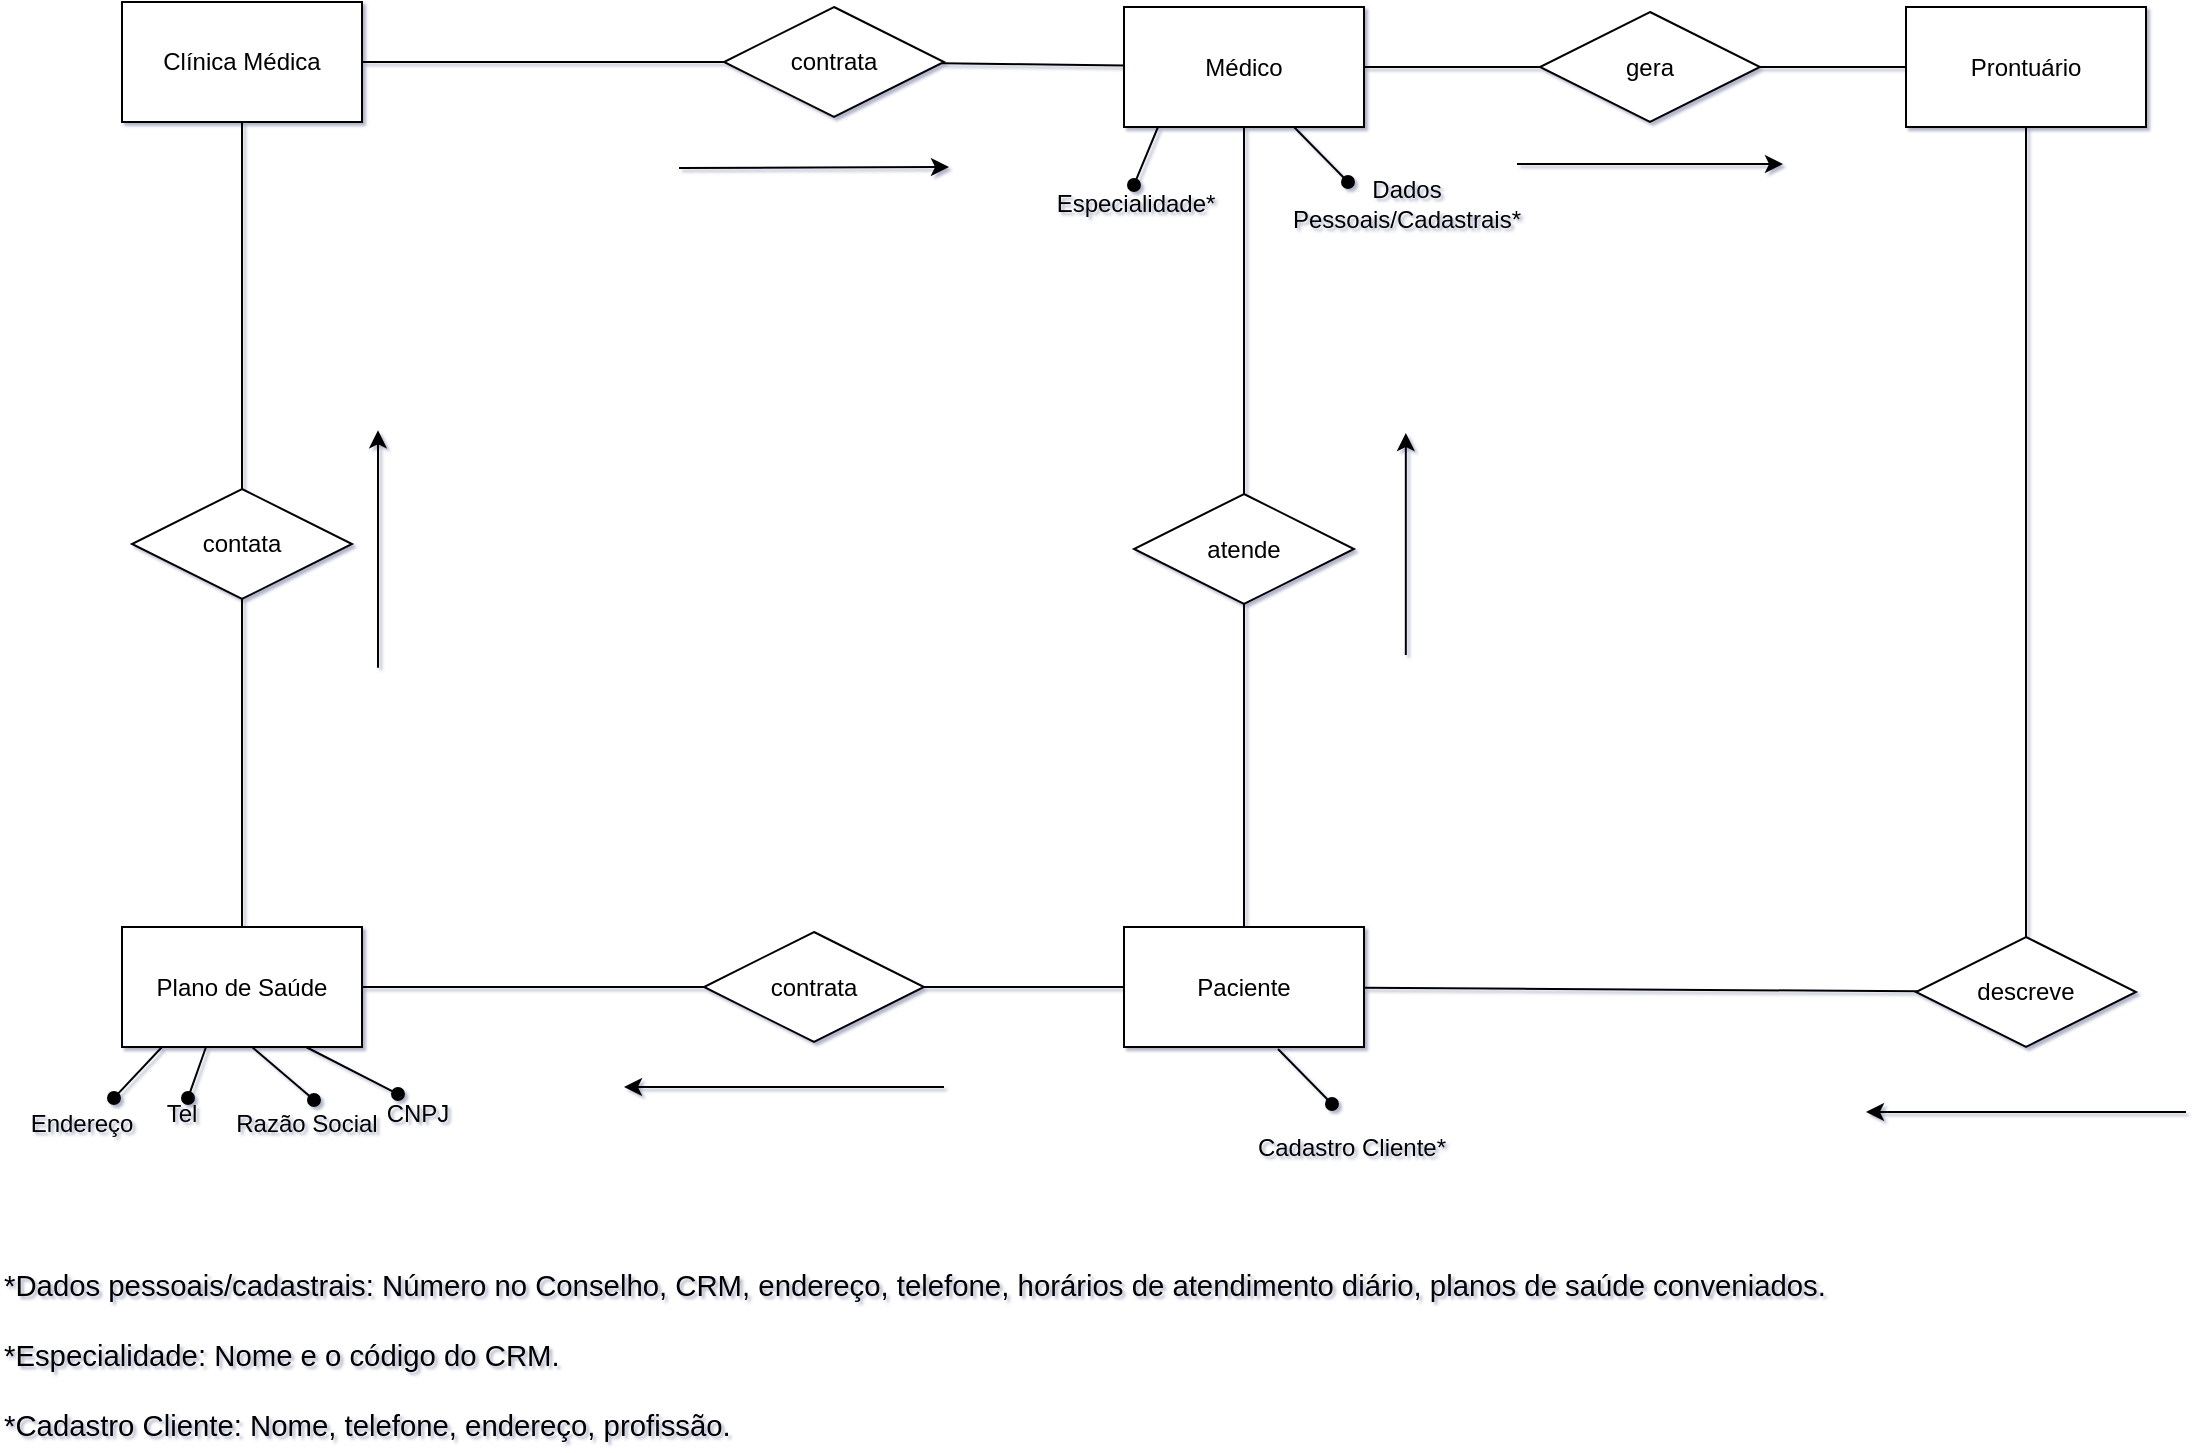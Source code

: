 <mxfile version="14.5.3" type="device"><diagram id="Bvon6T5goxRtfb4rTpqw" name="Page-1"><mxGraphModel dx="1483" dy="821" grid="0" gridSize="10" guides="1" tooltips="1" connect="1" arrows="1" fold="1" page="1" pageScale="1" pageWidth="1169" pageHeight="827" math="0" shadow="1"><root><mxCell id="0"/><mxCell id="1" parent="0"/><mxCell id="siYGDdPautyz9cY0S89H-16" style="edgeStyle=orthogonalEdgeStyle;rounded=0;orthogonalLoop=1;jettySize=auto;html=1;endArrow=none;endFill=0;entryX=0.5;entryY=0;entryDx=0;entryDy=0;" edge="1" parent="1" source="siYGDdPautyz9cY0S89H-1" target="siYGDdPautyz9cY0S89H-17"><mxGeometry relative="1" as="geometry"><mxPoint x="650" y="300" as="targetPoint"/></mxGeometry></mxCell><mxCell id="siYGDdPautyz9cY0S89H-1" value="Médico" style="rounded=0;whiteSpace=wrap;html=1;" vertex="1" parent="1"><mxGeometry x="590" y="62.5" width="120" height="60" as="geometry"/></mxCell><mxCell id="siYGDdPautyz9cY0S89H-2" value="Clínica Médica" style="rounded=0;whiteSpace=wrap;html=1;fillColor=#ffffff;gradientColor=none;" vertex="1" parent="1"><mxGeometry x="89" y="60" width="120" height="60" as="geometry"/></mxCell><mxCell id="siYGDdPautyz9cY0S89H-9" style="rounded=0;orthogonalLoop=1;jettySize=auto;html=1;exitX=0;exitY=0.5;exitDx=0;exitDy=0;entryX=1;entryY=0.5;entryDx=0;entryDy=0;endArrow=none;endFill=0;" edge="1" parent="1" source="siYGDdPautyz9cY0S89H-4" target="siYGDdPautyz9cY0S89H-6"><mxGeometry relative="1" as="geometry"/></mxCell><mxCell id="siYGDdPautyz9cY0S89H-4" value="contrata" style="rhombus;whiteSpace=wrap;html=1;fillColor=#ffffff;gradientColor=none;" vertex="1" parent="1"><mxGeometry x="380" y="525" width="110" height="55" as="geometry"/></mxCell><mxCell id="siYGDdPautyz9cY0S89H-13" style="edgeStyle=orthogonalEdgeStyle;rounded=0;orthogonalLoop=1;jettySize=auto;html=1;endArrow=none;endFill=0;entryX=0.5;entryY=1;entryDx=0;entryDy=0;" edge="1" parent="1" source="siYGDdPautyz9cY0S89H-6" target="siYGDdPautyz9cY0S89H-12"><mxGeometry relative="1" as="geometry"><mxPoint x="149" y="397.5" as="targetPoint"/></mxGeometry></mxCell><mxCell id="siYGDdPautyz9cY0S89H-6" value="Plano de Saúde" style="rounded=0;whiteSpace=wrap;html=1;fillColor=#ffffff;gradientColor=none;" vertex="1" parent="1"><mxGeometry x="89" y="522.5" width="120" height="60" as="geometry"/></mxCell><mxCell id="siYGDdPautyz9cY0S89H-10" style="edgeStyle=orthogonalEdgeStyle;rounded=0;orthogonalLoop=1;jettySize=auto;html=1;exitX=0;exitY=0.5;exitDx=0;exitDy=0;entryX=1;entryY=0.5;entryDx=0;entryDy=0;endArrow=none;endFill=0;" edge="1" parent="1" source="siYGDdPautyz9cY0S89H-7" target="siYGDdPautyz9cY0S89H-4"><mxGeometry relative="1" as="geometry"/></mxCell><mxCell id="siYGDdPautyz9cY0S89H-7" value="Paciente" style="rounded=0;whiteSpace=wrap;html=1;fillColor=#ffffff;gradientColor=none;" vertex="1" parent="1"><mxGeometry x="590" y="522.5" width="120" height="60" as="geometry"/></mxCell><mxCell id="siYGDdPautyz9cY0S89H-8" value="Prontuário" style="rounded=0;whiteSpace=wrap;html=1;fillColor=#ffffff;gradientColor=none;" vertex="1" parent="1"><mxGeometry x="981" y="62.5" width="120" height="60" as="geometry"/></mxCell><mxCell id="siYGDdPautyz9cY0S89H-14" style="edgeStyle=orthogonalEdgeStyle;rounded=0;orthogonalLoop=1;jettySize=auto;html=1;entryX=0.5;entryY=1;entryDx=0;entryDy=0;endArrow=none;endFill=0;" edge="1" parent="1" source="siYGDdPautyz9cY0S89H-12" target="siYGDdPautyz9cY0S89H-2"><mxGeometry relative="1" as="geometry"/></mxCell><mxCell id="siYGDdPautyz9cY0S89H-12" value="contata" style="rhombus;whiteSpace=wrap;html=1;fillColor=#ffffff;gradientColor=none;" vertex="1" parent="1"><mxGeometry x="94" y="303.5" width="110" height="55" as="geometry"/></mxCell><mxCell id="siYGDdPautyz9cY0S89H-18" style="edgeStyle=orthogonalEdgeStyle;rounded=0;orthogonalLoop=1;jettySize=auto;html=1;entryX=0.5;entryY=0;entryDx=0;entryDy=0;endArrow=none;endFill=0;" edge="1" parent="1" source="siYGDdPautyz9cY0S89H-17" target="siYGDdPautyz9cY0S89H-7"><mxGeometry relative="1" as="geometry"/></mxCell><mxCell id="siYGDdPautyz9cY0S89H-17" value="atende" style="rhombus;whiteSpace=wrap;html=1;fillColor=#ffffff;gradientColor=none;" vertex="1" parent="1"><mxGeometry x="595" y="306" width="110" height="55" as="geometry"/></mxCell><mxCell id="siYGDdPautyz9cY0S89H-20" style="edgeStyle=orthogonalEdgeStyle;rounded=0;orthogonalLoop=1;jettySize=auto;html=1;entryX=1;entryY=0.5;entryDx=0;entryDy=0;endArrow=none;endFill=0;exitX=0;exitY=0.5;exitDx=0;exitDy=0;" edge="1" parent="1" source="siYGDdPautyz9cY0S89H-19" target="siYGDdPautyz9cY0S89H-1"><mxGeometry relative="1" as="geometry"><mxPoint x="800" y="92.5" as="sourcePoint"/></mxGeometry></mxCell><mxCell id="siYGDdPautyz9cY0S89H-21" style="rounded=0;orthogonalLoop=1;jettySize=auto;html=1;exitX=1;exitY=0.5;exitDx=0;exitDy=0;entryX=0;entryY=0.5;entryDx=0;entryDy=0;endArrow=none;endFill=0;" edge="1" parent="1" source="siYGDdPautyz9cY0S89H-19" target="siYGDdPautyz9cY0S89H-8"><mxGeometry relative="1" as="geometry"/></mxCell><mxCell id="siYGDdPautyz9cY0S89H-19" value="gera" style="rhombus;whiteSpace=wrap;html=1;fillColor=#ffffff;gradientColor=none;" vertex="1" parent="1"><mxGeometry x="798" y="65" width="110" height="55" as="geometry"/></mxCell><mxCell id="siYGDdPautyz9cY0S89H-23" style="rounded=0;orthogonalLoop=1;jettySize=auto;html=1;entryX=1;entryY=0.5;entryDx=0;entryDy=0;endArrow=none;endFill=0;" edge="1" parent="1" source="siYGDdPautyz9cY0S89H-22" target="siYGDdPautyz9cY0S89H-2"><mxGeometry relative="1" as="geometry"/></mxCell><mxCell id="siYGDdPautyz9cY0S89H-24" style="edgeStyle=none;rounded=0;orthogonalLoop=1;jettySize=auto;html=1;endArrow=none;endFill=0;" edge="1" parent="1" source="siYGDdPautyz9cY0S89H-22" target="siYGDdPautyz9cY0S89H-1"><mxGeometry relative="1" as="geometry"/></mxCell><mxCell id="siYGDdPautyz9cY0S89H-22" value="contrata" style="rhombus;whiteSpace=wrap;html=1;fillColor=#ffffff;gradientColor=none;" vertex="1" parent="1"><mxGeometry x="390" y="62.5" width="110" height="55" as="geometry"/></mxCell><mxCell id="siYGDdPautyz9cY0S89H-26" style="edgeStyle=none;rounded=0;orthogonalLoop=1;jettySize=auto;html=1;endArrow=none;endFill=0;" edge="1" parent="1" source="siYGDdPautyz9cY0S89H-25" target="siYGDdPautyz9cY0S89H-7"><mxGeometry relative="1" as="geometry"/></mxCell><mxCell id="siYGDdPautyz9cY0S89H-27" style="edgeStyle=none;rounded=0;orthogonalLoop=1;jettySize=auto;html=1;entryX=0.5;entryY=1;entryDx=0;entryDy=0;endArrow=none;endFill=0;exitX=0.5;exitY=0;exitDx=0;exitDy=0;" edge="1" parent="1" source="siYGDdPautyz9cY0S89H-25" target="siYGDdPautyz9cY0S89H-8"><mxGeometry relative="1" as="geometry"/></mxCell><mxCell id="siYGDdPautyz9cY0S89H-25" value="descreve" style="rhombus;whiteSpace=wrap;html=1;fillColor=#ffffff;gradientColor=none;" vertex="1" parent="1"><mxGeometry x="986" y="527.5" width="110" height="55" as="geometry"/></mxCell><mxCell id="siYGDdPautyz9cY0S89H-28" value="" style="endArrow=classic;html=1;" edge="1" parent="1"><mxGeometry width="50" height="50" relative="1" as="geometry"><mxPoint x="500" y="602.5" as="sourcePoint"/><mxPoint x="340" y="602.5" as="targetPoint"/></mxGeometry></mxCell><mxCell id="siYGDdPautyz9cY0S89H-29" value="" style="endArrow=classic;html=1;" edge="1" parent="1"><mxGeometry width="50" height="50" relative="1" as="geometry"><mxPoint x="1121" y="615" as="sourcePoint"/><mxPoint x="961" y="615" as="targetPoint"/></mxGeometry></mxCell><mxCell id="siYGDdPautyz9cY0S89H-30" value="" style="endArrow=classic;html=1;" edge="1" parent="1"><mxGeometry width="50" height="50" relative="1" as="geometry"><mxPoint x="367.5" y="143" as="sourcePoint"/><mxPoint x="502.5" y="142.5" as="targetPoint"/></mxGeometry></mxCell><mxCell id="siYGDdPautyz9cY0S89H-31" value="" style="endArrow=classic;html=1;" edge="1" parent="1"><mxGeometry width="50" height="50" relative="1" as="geometry"><mxPoint x="217" y="392.86" as="sourcePoint"/><mxPoint x="217" y="274.14" as="targetPoint"/></mxGeometry></mxCell><mxCell id="siYGDdPautyz9cY0S89H-32" value="" style="endArrow=classic;html=1;" edge="1" parent="1"><mxGeometry width="50" height="50" relative="1" as="geometry"><mxPoint x="730.91" y="386.5" as="sourcePoint"/><mxPoint x="730.91" y="275.5" as="targetPoint"/></mxGeometry></mxCell><mxCell id="siYGDdPautyz9cY0S89H-33" value="" style="endArrow=classic;html=1;" edge="1" parent="1"><mxGeometry width="50" height="50" relative="1" as="geometry"><mxPoint x="786.5" y="141" as="sourcePoint"/><mxPoint x="919.5" y="141" as="targetPoint"/></mxGeometry></mxCell><mxCell id="siYGDdPautyz9cY0S89H-34" value="" style="endArrow=oval;html=1;endFill=1;" edge="1" parent="1"><mxGeometry width="50" height="50" relative="1" as="geometry"><mxPoint x="675" y="122.5" as="sourcePoint"/><mxPoint x="702" y="150" as="targetPoint"/></mxGeometry></mxCell><mxCell id="siYGDdPautyz9cY0S89H-35" value="Dados Pessoais/Cadastrais*" style="text;html=1;strokeColor=none;fillColor=none;align=center;verticalAlign=middle;whiteSpace=wrap;rounded=0;" vertex="1" parent="1"><mxGeometry x="686" y="150.5" width="91" height="20" as="geometry"/></mxCell><mxCell id="siYGDdPautyz9cY0S89H-39" value="&lt;span lang=&quot;PT&quot; style=&quot;font-size: 11.0pt ; font-family: &amp;#34;arial&amp;#34; , &amp;#34;sans-serif&amp;#34;&quot;&gt;*Dados pessoais/cadastrais: Número no Conselho, CRM, endereço, telefone,&lt;span style=&quot;letter-spacing: 0.05pt&quot;&gt; &lt;/span&gt;horários de atendimento diário, planos de saúde conveniados.&lt;br&gt;&lt;br&gt;*Especialidade: N&lt;span lang=&quot;PT&quot; style=&quot;font-size: 11.0pt ; font-family: &amp;#34;arial&amp;#34; , &amp;#34;sans-serif&amp;#34;&quot;&gt;ome e o código do CRM.&lt;br&gt;&lt;/span&gt;&lt;br&gt;*Cadastro Cliente: Nome, telefone, endereço, profissão.&lt;br&gt;&lt;/span&gt;" style="text;html=1;strokeColor=none;fillColor=none;align=left;verticalAlign=middle;whiteSpace=wrap;rounded=0;" vertex="1" parent="1"><mxGeometry x="28" y="706" width="928" height="62" as="geometry"/></mxCell><mxCell id="siYGDdPautyz9cY0S89H-41" value="" style="endArrow=oval;html=1;endFill=1;" edge="1" parent="1"><mxGeometry width="50" height="50" relative="1" as="geometry"><mxPoint x="607" y="122.5" as="sourcePoint"/><mxPoint x="595" y="151.5" as="targetPoint"/></mxGeometry></mxCell><mxCell id="siYGDdPautyz9cY0S89H-42" value="Especialidade*" style="text;html=1;strokeColor=none;fillColor=none;align=center;verticalAlign=middle;whiteSpace=wrap;rounded=0;" vertex="1" parent="1"><mxGeometry x="576" y="150.5" width="40" height="20" as="geometry"/></mxCell><mxCell id="siYGDdPautyz9cY0S89H-43" value="" style="endArrow=oval;html=1;endFill=1;entryX=0.25;entryY=0;entryDx=0;entryDy=0;" edge="1" parent="1" target="siYGDdPautyz9cY0S89H-46"><mxGeometry width="50" height="50" relative="1" as="geometry"><mxPoint x="181" y="582.5" as="sourcePoint"/><mxPoint x="214" y="613" as="targetPoint"/></mxGeometry></mxCell><mxCell id="siYGDdPautyz9cY0S89H-44" value="" style="endArrow=oval;html=1;endFill=1;" edge="1" parent="1"><mxGeometry width="50" height="50" relative="1" as="geometry"><mxPoint x="154" y="582.5" as="sourcePoint"/><mxPoint x="185" y="609" as="targetPoint"/></mxGeometry></mxCell><mxCell id="siYGDdPautyz9cY0S89H-45" value="Razão Social" style="text;html=1;strokeColor=none;fillColor=none;align=center;verticalAlign=middle;whiteSpace=wrap;rounded=0;" vertex="1" parent="1"><mxGeometry x="142" y="611" width="79" height="20" as="geometry"/></mxCell><mxCell id="siYGDdPautyz9cY0S89H-46" value="CNPJ" style="text;html=1;strokeColor=none;fillColor=none;align=center;verticalAlign=middle;whiteSpace=wrap;rounded=0;" vertex="1" parent="1"><mxGeometry x="217" y="606" width="40" height="20" as="geometry"/></mxCell><mxCell id="siYGDdPautyz9cY0S89H-47" value="" style="endArrow=oval;html=1;endFill=1;" edge="1" parent="1"><mxGeometry width="50" height="50" relative="1" as="geometry"><mxPoint x="109.0" y="582.5" as="sourcePoint"/><mxPoint x="85" y="608" as="targetPoint"/></mxGeometry></mxCell><mxCell id="siYGDdPautyz9cY0S89H-48" value="Endereço" style="text;html=1;strokeColor=none;fillColor=none;align=center;verticalAlign=middle;whiteSpace=wrap;rounded=0;" vertex="1" parent="1"><mxGeometry x="49" y="611" width="40" height="20" as="geometry"/></mxCell><mxCell id="siYGDdPautyz9cY0S89H-49" value="" style="endArrow=oval;html=1;endFill=1;" edge="1" parent="1"><mxGeometry width="50" height="50" relative="1" as="geometry"><mxPoint x="131.0" y="582.5" as="sourcePoint"/><mxPoint x="122" y="608" as="targetPoint"/></mxGeometry></mxCell><mxCell id="siYGDdPautyz9cY0S89H-51" value="Tel" style="text;html=1;strokeColor=none;fillColor=none;align=center;verticalAlign=middle;whiteSpace=wrap;rounded=0;" vertex="1" parent="1"><mxGeometry x="99" y="606" width="40" height="20" as="geometry"/></mxCell><mxCell id="siYGDdPautyz9cY0S89H-53" value="Cadastro Cliente*" style="text;html=1;strokeColor=none;fillColor=none;align=center;verticalAlign=middle;whiteSpace=wrap;rounded=0;" vertex="1" parent="1"><mxGeometry x="651" y="623" width="106" height="20" as="geometry"/></mxCell><mxCell id="siYGDdPautyz9cY0S89H-54" value="" style="endArrow=oval;html=1;endFill=1;" edge="1" parent="1"><mxGeometry width="50" height="50" relative="1" as="geometry"><mxPoint x="667" y="583.5" as="sourcePoint"/><mxPoint x="694" y="611" as="targetPoint"/></mxGeometry></mxCell></root></mxGraphModel></diagram></mxfile>